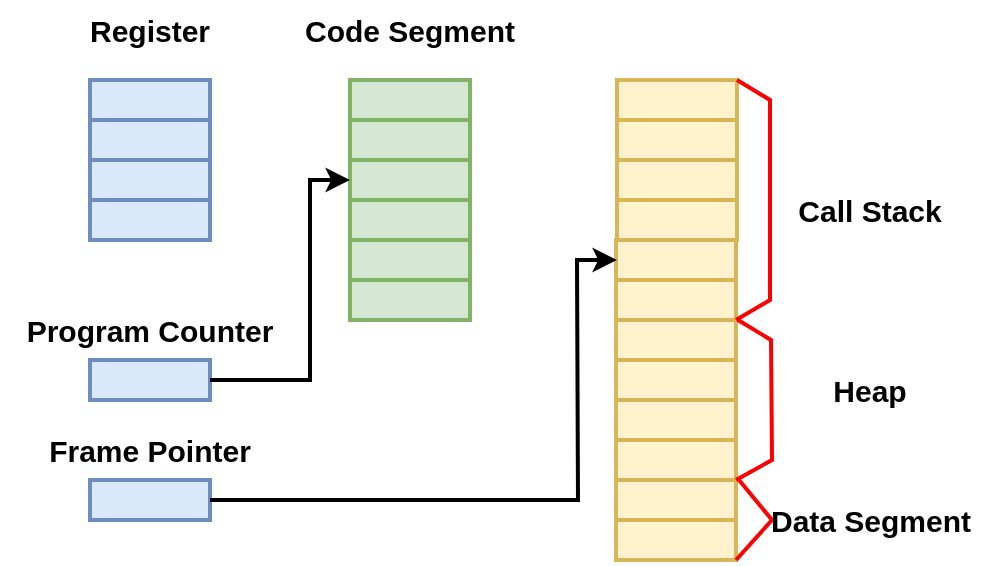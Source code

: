 <mxfile version="16.5.3" type="device"><diagram id="C5RBs43oDa-KdzZeNtuy" name="Page-1"><mxGraphModel dx="1099" dy="532" grid="1" gridSize="10" guides="1" tooltips="1" connect="1" arrows="1" fold="1" page="1" pageScale="1" pageWidth="827" pageHeight="1169" math="0" shadow="0"><root><mxCell id="WIyWlLk6GJQsqaUBKTNV-0"/><mxCell id="WIyWlLk6GJQsqaUBKTNV-1" parent="WIyWlLk6GJQsqaUBKTNV-0"/><mxCell id="zOaKJcc-THRSubo4hs2k-99" value="" style="rounded=0;whiteSpace=wrap;html=1;fontSize=15;strokeColor=#6c8ebf;strokeWidth=2;fillColor=#dae8fc;" vertex="1" parent="WIyWlLk6GJQsqaUBKTNV-1"><mxGeometry x="90" y="180" width="60" height="20" as="geometry"/></mxCell><mxCell id="zOaKJcc-THRSubo4hs2k-100" value="" style="rounded=0;whiteSpace=wrap;html=1;fontSize=15;strokeColor=#6c8ebf;strokeWidth=2;fillColor=#dae8fc;" vertex="1" parent="WIyWlLk6GJQsqaUBKTNV-1"><mxGeometry x="90" y="200" width="60" height="20" as="geometry"/></mxCell><mxCell id="zOaKJcc-THRSubo4hs2k-101" value="" style="rounded=0;whiteSpace=wrap;html=1;fontSize=15;strokeColor=#6c8ebf;strokeWidth=2;fillColor=#dae8fc;" vertex="1" parent="WIyWlLk6GJQsqaUBKTNV-1"><mxGeometry x="90" y="220" width="60" height="20" as="geometry"/></mxCell><mxCell id="zOaKJcc-THRSubo4hs2k-102" value="" style="rounded=0;whiteSpace=wrap;html=1;fontSize=15;strokeColor=#6c8ebf;strokeWidth=2;fillColor=#dae8fc;" vertex="1" parent="WIyWlLk6GJQsqaUBKTNV-1"><mxGeometry x="90" y="240" width="60" height="20" as="geometry"/></mxCell><mxCell id="zOaKJcc-THRSubo4hs2k-103" value="" style="rounded=0;whiteSpace=wrap;html=1;fontSize=15;strokeColor=#6c8ebf;strokeWidth=2;fillColor=#dae8fc;" vertex="1" parent="WIyWlLk6GJQsqaUBKTNV-1"><mxGeometry x="90" y="320" width="60" height="20" as="geometry"/></mxCell><mxCell id="zOaKJcc-THRSubo4hs2k-104" value="" style="rounded=0;whiteSpace=wrap;html=1;fontSize=15;strokeColor=#6c8ebf;strokeWidth=2;fillColor=#dae8fc;" vertex="1" parent="WIyWlLk6GJQsqaUBKTNV-1"><mxGeometry x="90" y="380" width="60" height="20" as="geometry"/></mxCell><mxCell id="zOaKJcc-THRSubo4hs2k-108" value="&lt;b&gt;Register&lt;/b&gt;" style="rounded=0;whiteSpace=wrap;html=1;fontSize=15;strokeColor=none;strokeWidth=2;fillColor=none;" vertex="1" parent="WIyWlLk6GJQsqaUBKTNV-1"><mxGeometry x="80" y="140" width="80" height="30" as="geometry"/></mxCell><mxCell id="zOaKJcc-THRSubo4hs2k-110" value="&lt;b&gt;Program Counter&lt;/b&gt;" style="rounded=0;whiteSpace=wrap;html=1;fontSize=15;strokeColor=none;strokeWidth=2;fillColor=none;" vertex="1" parent="WIyWlLk6GJQsqaUBKTNV-1"><mxGeometry x="45" y="290" width="150" height="30" as="geometry"/></mxCell><mxCell id="zOaKJcc-THRSubo4hs2k-111" value="&lt;b&gt;Frame Pointer&lt;/b&gt;" style="rounded=0;whiteSpace=wrap;html=1;fontSize=15;strokeColor=none;strokeWidth=2;fillColor=none;" vertex="1" parent="WIyWlLk6GJQsqaUBKTNV-1"><mxGeometry x="45" y="350" width="150" height="30" as="geometry"/></mxCell><mxCell id="zOaKJcc-THRSubo4hs2k-114" value="" style="rounded=0;whiteSpace=wrap;html=1;fontSize=15;strokeColor=#82b366;strokeWidth=2;fillColor=#d5e8d4;" vertex="1" parent="WIyWlLk6GJQsqaUBKTNV-1"><mxGeometry x="220" y="180" width="60" height="20" as="geometry"/></mxCell><mxCell id="zOaKJcc-THRSubo4hs2k-115" value="" style="rounded=0;whiteSpace=wrap;html=1;fontSize=15;strokeColor=#82b366;strokeWidth=2;fillColor=#d5e8d4;" vertex="1" parent="WIyWlLk6GJQsqaUBKTNV-1"><mxGeometry x="220" y="200" width="60" height="20" as="geometry"/></mxCell><mxCell id="zOaKJcc-THRSubo4hs2k-116" value="" style="rounded=0;whiteSpace=wrap;html=1;fontSize=15;strokeColor=#82b366;strokeWidth=2;fillColor=#d5e8d4;" vertex="1" parent="WIyWlLk6GJQsqaUBKTNV-1"><mxGeometry x="220" y="220" width="60" height="20" as="geometry"/></mxCell><mxCell id="zOaKJcc-THRSubo4hs2k-117" value="" style="rounded=0;whiteSpace=wrap;html=1;fontSize=15;strokeColor=#82b366;strokeWidth=2;fillColor=#d5e8d4;" vertex="1" parent="WIyWlLk6GJQsqaUBKTNV-1"><mxGeometry x="220" y="240" width="60" height="20" as="geometry"/></mxCell><mxCell id="zOaKJcc-THRSubo4hs2k-118" value="" style="rounded=0;whiteSpace=wrap;html=1;fontSize=15;strokeColor=#82b366;strokeWidth=2;fillColor=#d5e8d4;" vertex="1" parent="WIyWlLk6GJQsqaUBKTNV-1"><mxGeometry x="220" y="260" width="60" height="20" as="geometry"/></mxCell><mxCell id="zOaKJcc-THRSubo4hs2k-119" value="" style="rounded=0;whiteSpace=wrap;html=1;fontSize=15;strokeColor=#82b366;strokeWidth=2;fillColor=#d5e8d4;" vertex="1" parent="WIyWlLk6GJQsqaUBKTNV-1"><mxGeometry x="220" y="280" width="60" height="20" as="geometry"/></mxCell><mxCell id="zOaKJcc-THRSubo4hs2k-121" value="" style="rounded=0;whiteSpace=wrap;html=1;fontSize=15;strokeColor=#d6b656;strokeWidth=2;fillColor=#fff2cc;" vertex="1" parent="WIyWlLk6GJQsqaUBKTNV-1"><mxGeometry x="353.5" y="180" width="60" height="20" as="geometry"/></mxCell><mxCell id="zOaKJcc-THRSubo4hs2k-123" value="" style="rounded=0;whiteSpace=wrap;html=1;fontSize=15;strokeColor=#d6b656;strokeWidth=2;fillColor=#fff2cc;" vertex="1" parent="WIyWlLk6GJQsqaUBKTNV-1"><mxGeometry x="353.5" y="200" width="60" height="20" as="geometry"/></mxCell><mxCell id="zOaKJcc-THRSubo4hs2k-124" value="" style="rounded=0;whiteSpace=wrap;html=1;fontSize=15;strokeColor=#d6b656;strokeWidth=2;fillColor=#fff2cc;" vertex="1" parent="WIyWlLk6GJQsqaUBKTNV-1"><mxGeometry x="353.5" y="220" width="60" height="20" as="geometry"/></mxCell><mxCell id="zOaKJcc-THRSubo4hs2k-125" value="" style="rounded=0;whiteSpace=wrap;html=1;fontSize=15;strokeColor=#d6b656;strokeWidth=2;fillColor=#fff2cc;" vertex="1" parent="WIyWlLk6GJQsqaUBKTNV-1"><mxGeometry x="353.5" y="240" width="60" height="20" as="geometry"/></mxCell><mxCell id="zOaKJcc-THRSubo4hs2k-126" value="" style="rounded=0;whiteSpace=wrap;html=1;fontSize=15;strokeColor=#d6b656;strokeWidth=2;fillColor=#fff2cc;" vertex="1" parent="WIyWlLk6GJQsqaUBKTNV-1"><mxGeometry x="353" y="260" width="60" height="20" as="geometry"/></mxCell><mxCell id="zOaKJcc-THRSubo4hs2k-127" value="" style="rounded=0;whiteSpace=wrap;html=1;fontSize=15;strokeColor=#d6b656;strokeWidth=2;fillColor=#fff2cc;" vertex="1" parent="WIyWlLk6GJQsqaUBKTNV-1"><mxGeometry x="353" y="280" width="60" height="20" as="geometry"/></mxCell><mxCell id="zOaKJcc-THRSubo4hs2k-128" value="" style="rounded=0;whiteSpace=wrap;html=1;fontSize=15;strokeColor=#d6b656;strokeWidth=2;fillColor=#fff2cc;" vertex="1" parent="WIyWlLk6GJQsqaUBKTNV-1"><mxGeometry x="353" y="300" width="60" height="20" as="geometry"/></mxCell><mxCell id="zOaKJcc-THRSubo4hs2k-129" value="" style="rounded=0;whiteSpace=wrap;html=1;fontSize=15;strokeColor=#d6b656;strokeWidth=2;fillColor=#fff2cc;" vertex="1" parent="WIyWlLk6GJQsqaUBKTNV-1"><mxGeometry x="353" y="320" width="60" height="20" as="geometry"/></mxCell><mxCell id="zOaKJcc-THRSubo4hs2k-130" value="" style="rounded=0;whiteSpace=wrap;html=1;fontSize=15;strokeColor=#d6b656;strokeWidth=2;fillColor=#fff2cc;" vertex="1" parent="WIyWlLk6GJQsqaUBKTNV-1"><mxGeometry x="353" y="340" width="60" height="20" as="geometry"/></mxCell><mxCell id="zOaKJcc-THRSubo4hs2k-131" value="" style="rounded=0;whiteSpace=wrap;html=1;fontSize=15;strokeColor=#d6b656;strokeWidth=2;fillColor=#fff2cc;" vertex="1" parent="WIyWlLk6GJQsqaUBKTNV-1"><mxGeometry x="353" y="360" width="60" height="20" as="geometry"/></mxCell><mxCell id="zOaKJcc-THRSubo4hs2k-132" value="&lt;b&gt;Code Segment&lt;/b&gt;" style="rounded=0;whiteSpace=wrap;html=1;fontSize=15;strokeColor=none;strokeWidth=2;fillColor=none;" vertex="1" parent="WIyWlLk6GJQsqaUBKTNV-1"><mxGeometry x="175" y="140" width="150" height="30" as="geometry"/></mxCell><mxCell id="zOaKJcc-THRSubo4hs2k-134" value="" style="endArrow=none;html=1;rounded=0;fontSize=15;strokeColor=#FF0000;strokeWidth=2;entryX=1;entryY=0;entryDx=0;entryDy=0;exitX=1;exitY=0;exitDx=0;exitDy=0;" edge="1" parent="WIyWlLk6GJQsqaUBKTNV-1" source="zOaKJcc-THRSubo4hs2k-128" target="zOaKJcc-THRSubo4hs2k-121"><mxGeometry width="50" height="50" relative="1" as="geometry"><mxPoint x="450" y="400" as="sourcePoint"/><mxPoint x="500" y="350" as="targetPoint"/><Array as="points"><mxPoint x="430" y="290"/><mxPoint x="430" y="190"/></Array></mxGeometry></mxCell><mxCell id="zOaKJcc-THRSubo4hs2k-135" value="" style="rounded=0;whiteSpace=wrap;html=1;fontSize=15;strokeColor=#d6b656;strokeWidth=2;fillColor=#fff2cc;" vertex="1" parent="WIyWlLk6GJQsqaUBKTNV-1"><mxGeometry x="353" y="380" width="60" height="20" as="geometry"/></mxCell><mxCell id="zOaKJcc-THRSubo4hs2k-136" value="" style="rounded=0;whiteSpace=wrap;html=1;fontSize=15;strokeColor=#d6b656;strokeWidth=2;fillColor=#fff2cc;" vertex="1" parent="WIyWlLk6GJQsqaUBKTNV-1"><mxGeometry x="353" y="400" width="60" height="20" as="geometry"/></mxCell><mxCell id="zOaKJcc-THRSubo4hs2k-137" value="" style="endArrow=none;html=1;rounded=0;fontSize=15;strokeColor=#FF0000;strokeWidth=2;entryX=1;entryY=0;entryDx=0;entryDy=0;exitX=1;exitY=0;exitDx=0;exitDy=0;" edge="1" parent="WIyWlLk6GJQsqaUBKTNV-1" source="zOaKJcc-THRSubo4hs2k-135"><mxGeometry width="50" height="50" relative="1" as="geometry"><mxPoint x="413.5" y="420" as="sourcePoint"/><mxPoint x="414" y="300" as="targetPoint"/><Array as="points"><mxPoint x="431" y="370"/><mxPoint x="430.5" y="310"/></Array></mxGeometry></mxCell><mxCell id="zOaKJcc-THRSubo4hs2k-138" value="" style="endArrow=none;html=1;rounded=0;fontSize=15;strokeColor=#FF0000;strokeWidth=2;entryX=1;entryY=0;entryDx=0;entryDy=0;exitX=1;exitY=1;exitDx=0;exitDy=0;" edge="1" parent="WIyWlLk6GJQsqaUBKTNV-1" source="zOaKJcc-THRSubo4hs2k-136"><mxGeometry width="50" height="50" relative="1" as="geometry"><mxPoint x="415" y="420" as="sourcePoint"/><mxPoint x="414.5" y="380" as="targetPoint"/><Array as="points"><mxPoint x="431" y="400"/></Array></mxGeometry></mxCell><mxCell id="zOaKJcc-THRSubo4hs2k-139" value="&lt;b&gt;Heap&lt;/b&gt;" style="rounded=0;whiteSpace=wrap;html=1;fontSize=15;strokeColor=none;strokeWidth=2;fillColor=none;" vertex="1" parent="WIyWlLk6GJQsqaUBKTNV-1"><mxGeometry x="440" y="320" width="80" height="30" as="geometry"/></mxCell><mxCell id="zOaKJcc-THRSubo4hs2k-140" value="&lt;b&gt;Call Stack&lt;/b&gt;" style="rounded=0;whiteSpace=wrap;html=1;fontSize=15;strokeColor=none;strokeWidth=2;fillColor=none;" vertex="1" parent="WIyWlLk6GJQsqaUBKTNV-1"><mxGeometry x="440" y="230" width="80" height="30" as="geometry"/></mxCell><mxCell id="zOaKJcc-THRSubo4hs2k-141" value="&lt;b&gt;Data Segment&lt;/b&gt;" style="rounded=0;whiteSpace=wrap;html=1;fontSize=15;strokeColor=none;strokeWidth=2;fillColor=none;" vertex="1" parent="WIyWlLk6GJQsqaUBKTNV-1"><mxGeometry x="422.5" y="385" width="115" height="30" as="geometry"/></mxCell><mxCell id="zOaKJcc-THRSubo4hs2k-142" value="" style="endArrow=classic;html=1;rounded=0;fontSize=15;strokeColor=#000000;strokeWidth=2;exitX=1;exitY=0.5;exitDx=0;exitDy=0;" edge="1" parent="WIyWlLk6GJQsqaUBKTNV-1" source="zOaKJcc-THRSubo4hs2k-103"><mxGeometry width="50" height="50" relative="1" as="geometry"><mxPoint x="450" y="390" as="sourcePoint"/><mxPoint x="220" y="230" as="targetPoint"/><Array as="points"><mxPoint x="200" y="330"/><mxPoint x="200" y="230"/></Array></mxGeometry></mxCell><mxCell id="zOaKJcc-THRSubo4hs2k-143" value="" style="endArrow=classic;html=1;rounded=0;fontSize=15;strokeColor=#000000;strokeWidth=2;exitX=1;exitY=0.5;exitDx=0;exitDy=0;" edge="1" parent="WIyWlLk6GJQsqaUBKTNV-1" source="zOaKJcc-THRSubo4hs2k-104"><mxGeometry width="50" height="50" relative="1" as="geometry"><mxPoint x="283.5" y="370" as="sourcePoint"/><mxPoint x="353.5" y="270" as="targetPoint"/><Array as="points"><mxPoint x="334" y="390"/><mxPoint x="333.5" y="270"/></Array></mxGeometry></mxCell></root></mxGraphModel></diagram></mxfile>